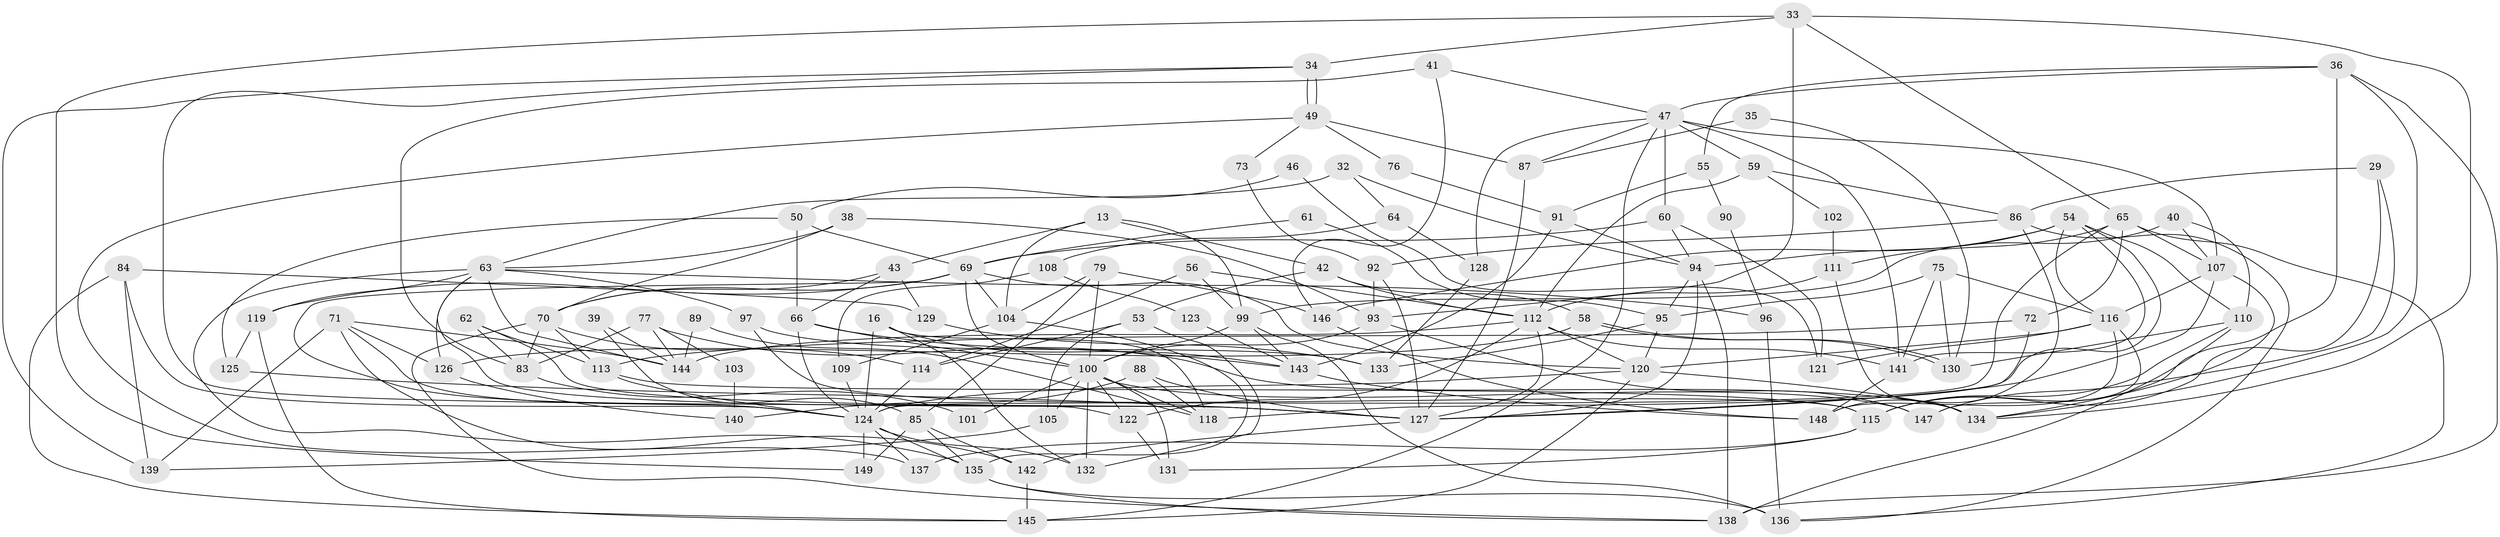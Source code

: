 // original degree distribution, {4: 0.3221476510067114, 3: 0.2751677852348993, 8: 0.026845637583892617, 5: 0.174496644295302, 2: 0.11409395973154363, 7: 0.020134228187919462, 6: 0.06040268456375839, 10: 0.006711409395973154}
// Generated by graph-tools (version 1.1) at 2025/53/03/04/25 21:53:34]
// undirected, 104 vertices, 233 edges
graph export_dot {
graph [start="1"]
  node [color=gray90,style=filled];
  13;
  16 [super="+15"];
  29;
  32;
  33 [super="+10"];
  34;
  35;
  36;
  38;
  39;
  40;
  41;
  42;
  43;
  46;
  47 [super="+2+23+25"];
  49;
  50;
  53;
  54 [super="+19"];
  55;
  56;
  58;
  59;
  60 [super="+44"];
  61;
  62;
  63 [super="+51"];
  64;
  65;
  66;
  69 [super="+7+68"];
  70 [super="+8+11"];
  71;
  72;
  73;
  75;
  76;
  77;
  79;
  83;
  84;
  85;
  86 [super="+82"];
  87 [super="+37"];
  88;
  89;
  90;
  91;
  92;
  93 [super="+81+67"];
  94 [super="+48"];
  95;
  96;
  97 [super="+21"];
  99 [super="+45"];
  100 [super="+74"];
  101;
  102;
  103;
  104;
  105;
  107 [super="+98"];
  108;
  109;
  110;
  111;
  112 [super="+18"];
  113 [super="+3"];
  114;
  115 [super="+6+30"];
  116 [super="+20"];
  118 [super="+78"];
  119;
  120;
  121;
  122 [super="+4"];
  123;
  124 [super="+106+117"];
  125;
  126;
  127 [super="+80+52"];
  128;
  129;
  130;
  131;
  132;
  133;
  134 [super="+57"];
  135;
  136 [super="+14"];
  137;
  138 [super="+22"];
  139;
  140;
  141;
  142;
  143;
  144;
  145 [super="+17"];
  146;
  147 [super="+28"];
  148;
  149;
  13 -- 104;
  13 -- 99;
  13 -- 42;
  13 -- 43;
  16 -- 132 [weight=2];
  16 -- 143;
  16 -- 118;
  16 -- 124;
  29 -- 86;
  29 -- 115;
  29 -- 147;
  32 -- 63;
  32 -- 94;
  32 -- 64;
  33 -- 149;
  33 -- 65;
  33 -- 34;
  33 -- 134;
  33 -- 93;
  34 -- 49;
  34 -- 49;
  34 -- 122;
  34 -- 139;
  35 -- 130;
  35 -- 87;
  36 -- 138;
  36 -- 47;
  36 -- 55;
  36 -- 115;
  36 -- 134;
  38 -- 70;
  38 -- 93;
  38 -- 63;
  39 -- 144;
  39 -- 85;
  40 -- 110;
  40 -- 107;
  40 -- 99;
  41 -- 146;
  41 -- 83;
  41 -- 47;
  42 -- 53;
  42 -- 58;
  42 -- 112;
  43 -- 66;
  43 -- 129;
  43 -- 70;
  46 -- 121;
  46 -- 50;
  47 -- 128;
  47 -- 59;
  47 -- 87;
  47 -- 145;
  47 -- 60 [weight=2];
  47 -- 141;
  47 -- 107;
  49 -- 73;
  49 -- 76;
  49 -- 87 [weight=2];
  49 -- 137;
  50 -- 66;
  50 -- 125;
  50 -- 69;
  53 -- 114;
  53 -- 105;
  53 -- 132;
  54 -- 118 [weight=2];
  54 -- 94;
  54 -- 141;
  54 -- 146;
  54 -- 116;
  54 -- 110;
  55 -- 91;
  55 -- 90;
  56 -- 99;
  56 -- 114;
  56 -- 112;
  58 -- 130;
  58 -- 130;
  58 -- 126;
  59 -- 86 [weight=2];
  59 -- 102;
  59 -- 112;
  60 -- 94;
  60 -- 121;
  60 -- 69;
  61 -- 95;
  61 -- 69;
  62 -- 83;
  62 -- 113;
  62 -- 127;
  63 -- 97;
  63 -- 135;
  63 -- 144;
  63 -- 127 [weight=2];
  63 -- 96;
  63 -- 119;
  63 -- 126;
  64 -- 128;
  64 -- 108;
  65 -- 136;
  65 -- 111;
  65 -- 72;
  65 -- 124;
  65 -- 107;
  66 -- 143;
  66 -- 100;
  66 -- 124;
  69 -- 104;
  69 -- 120;
  69 -- 100 [weight=2];
  69 -- 70 [weight=2];
  69 -- 119;
  69 -- 124;
  70 -- 138;
  70 -- 113;
  70 -- 114;
  70 -- 83;
  71 -- 144;
  71 -- 139;
  71 -- 126;
  71 -- 142;
  71 -- 124;
  72 -- 127;
  72 -- 113;
  73 -- 92;
  75 -- 141;
  75 -- 116;
  75 -- 95;
  75 -- 130;
  76 -- 91;
  77 -- 144;
  77 -- 83;
  77 -- 103;
  77 -- 134;
  79 -- 85;
  79 -- 146;
  79 -- 104;
  79 -- 100;
  83 -- 101;
  84 -- 139;
  84 -- 129;
  84 -- 145;
  84 -- 124;
  85 -- 135;
  85 -- 142;
  85 -- 149;
  86 -- 136;
  86 -- 148;
  86 -- 92;
  87 -- 127;
  88 -- 118;
  88 -- 140;
  88 -- 127;
  89 -- 144;
  89 -- 118;
  90 -- 96;
  91 -- 143;
  91 -- 94;
  92 -- 93;
  92 -- 127;
  93 -- 100 [weight=3];
  93 -- 147;
  94 -- 127 [weight=2];
  94 -- 95;
  94 -- 138;
  95 -- 120;
  95 -- 133;
  96 -- 136;
  97 -- 115;
  97 -- 133;
  99 -- 143 [weight=2];
  99 -- 136;
  99 -- 100;
  100 -- 132 [weight=2];
  100 -- 101;
  100 -- 118 [weight=2];
  100 -- 122;
  100 -- 131;
  100 -- 105;
  100 -- 147;
  102 -- 111;
  103 -- 140;
  104 -- 135;
  104 -- 109;
  105 -- 139;
  107 -- 127;
  107 -- 116 [weight=2];
  107 -- 134;
  108 -- 109;
  108 -- 123;
  109 -- 124;
  110 -- 130;
  110 -- 138;
  110 -- 115;
  111 -- 134;
  111 -- 112;
  112 -- 141;
  112 -- 144;
  112 -- 122 [weight=3];
  112 -- 120;
  112 -- 127;
  113 -- 124;
  113 -- 115;
  114 -- 124;
  115 -- 137 [weight=2];
  115 -- 131;
  116 -- 121;
  116 -- 120;
  116 -- 148;
  116 -- 147;
  119 -- 125;
  119 -- 145;
  120 -- 134 [weight=2];
  120 -- 145;
  120 -- 124;
  122 -- 131;
  123 -- 143;
  124 -- 137;
  124 -- 132;
  124 -- 135;
  124 -- 149;
  125 -- 127;
  126 -- 140;
  127 -- 142;
  128 -- 133;
  129 -- 133;
  135 -- 136 [weight=2];
  135 -- 138;
  141 -- 148;
  142 -- 145;
  143 -- 148;
  146 -- 148;
}
